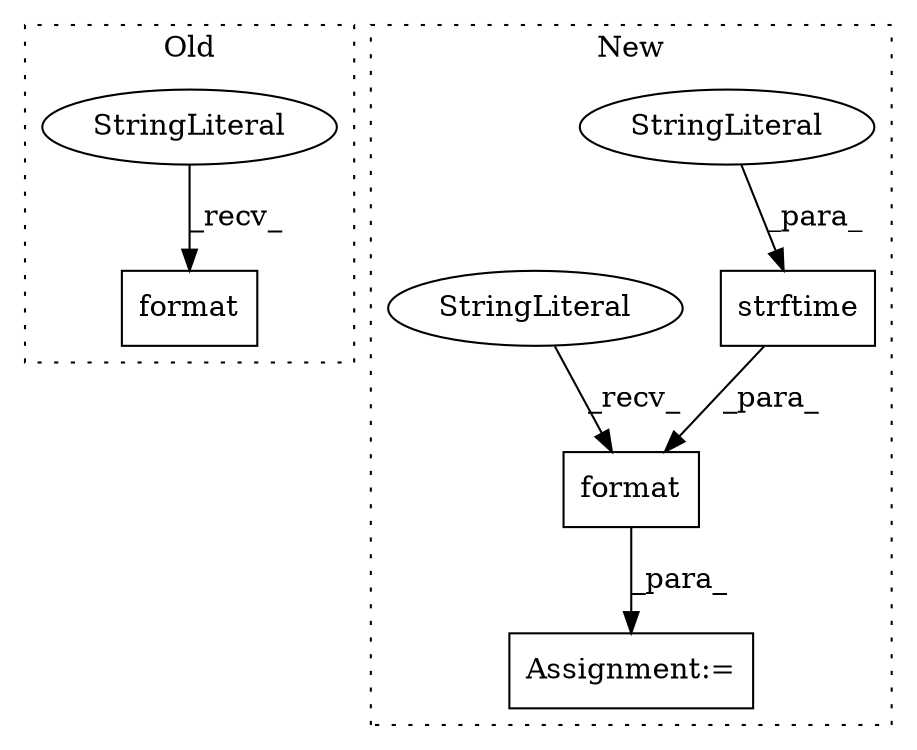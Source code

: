 digraph G {
subgraph cluster0 {
1 [label="format" a="32" s="495,566" l="7,1" shape="box"];
5 [label="StringLiteral" a="45" s="451" l="43" shape="ellipse"];
label = "Old";
style="dotted";
}
subgraph cluster1 {
2 [label="strftime" a="32" s="859,875" l="9,1" shape="box"];
3 [label="StringLiteral" a="45" s="868" l="7" shape="ellipse"];
4 [label="format" a="32" s="847,876" l="7,1" shape="box"];
6 [label="StringLiteral" a="45" s="833" l="13" shape="ellipse"];
7 [label="Assignment:=" a="7" s="946" l="1" shape="box"];
label = "New";
style="dotted";
}
2 -> 4 [label="_para_"];
3 -> 2 [label="_para_"];
4 -> 7 [label="_para_"];
5 -> 1 [label="_recv_"];
6 -> 4 [label="_recv_"];
}